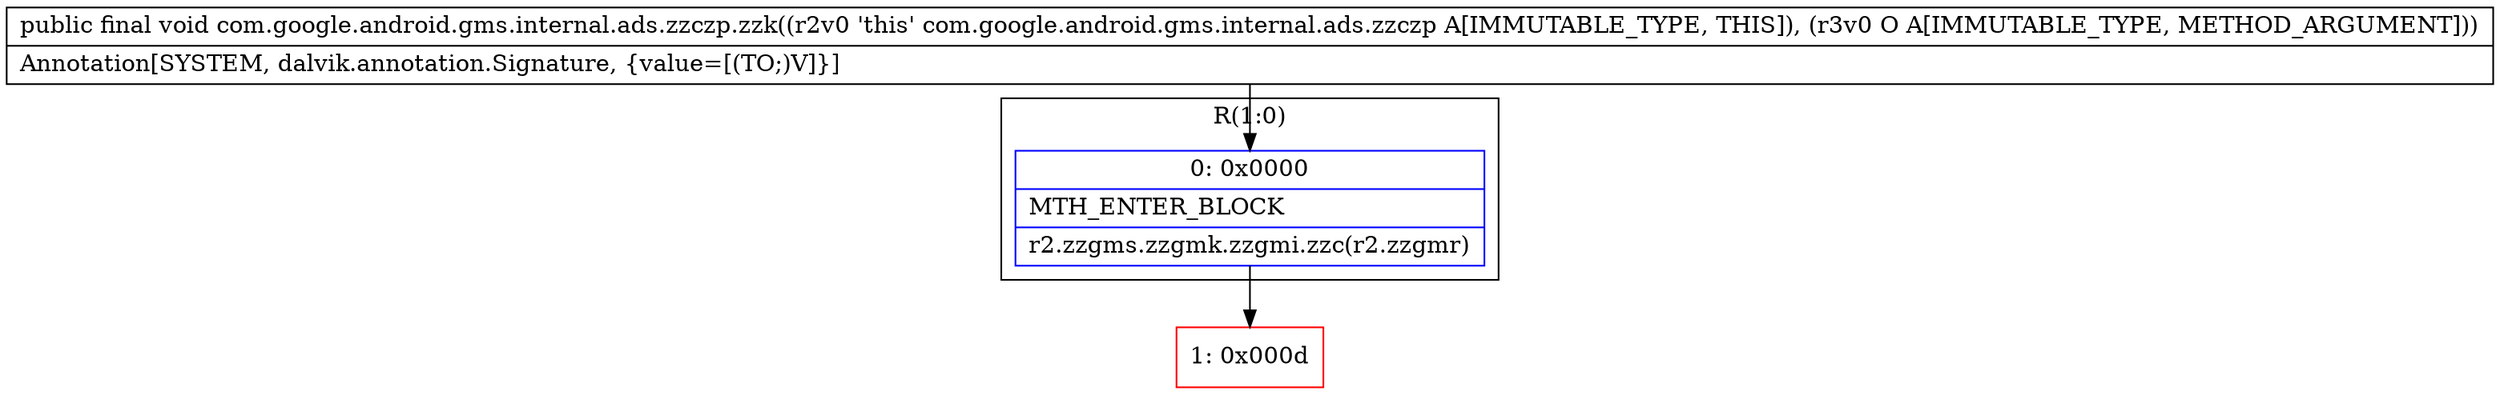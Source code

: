 digraph "CFG forcom.google.android.gms.internal.ads.zzczp.zzk(Ljava\/lang\/Object;)V" {
subgraph cluster_Region_105196467 {
label = "R(1:0)";
node [shape=record,color=blue];
Node_0 [shape=record,label="{0\:\ 0x0000|MTH_ENTER_BLOCK\l|r2.zzgms.zzgmk.zzgmi.zzc(r2.zzgmr)\l}"];
}
Node_1 [shape=record,color=red,label="{1\:\ 0x000d}"];
MethodNode[shape=record,label="{public final void com.google.android.gms.internal.ads.zzczp.zzk((r2v0 'this' com.google.android.gms.internal.ads.zzczp A[IMMUTABLE_TYPE, THIS]), (r3v0 O A[IMMUTABLE_TYPE, METHOD_ARGUMENT]))  | Annotation[SYSTEM, dalvik.annotation.Signature, \{value=[(TO;)V]\}]\l}"];
MethodNode -> Node_0;
Node_0 -> Node_1;
}


